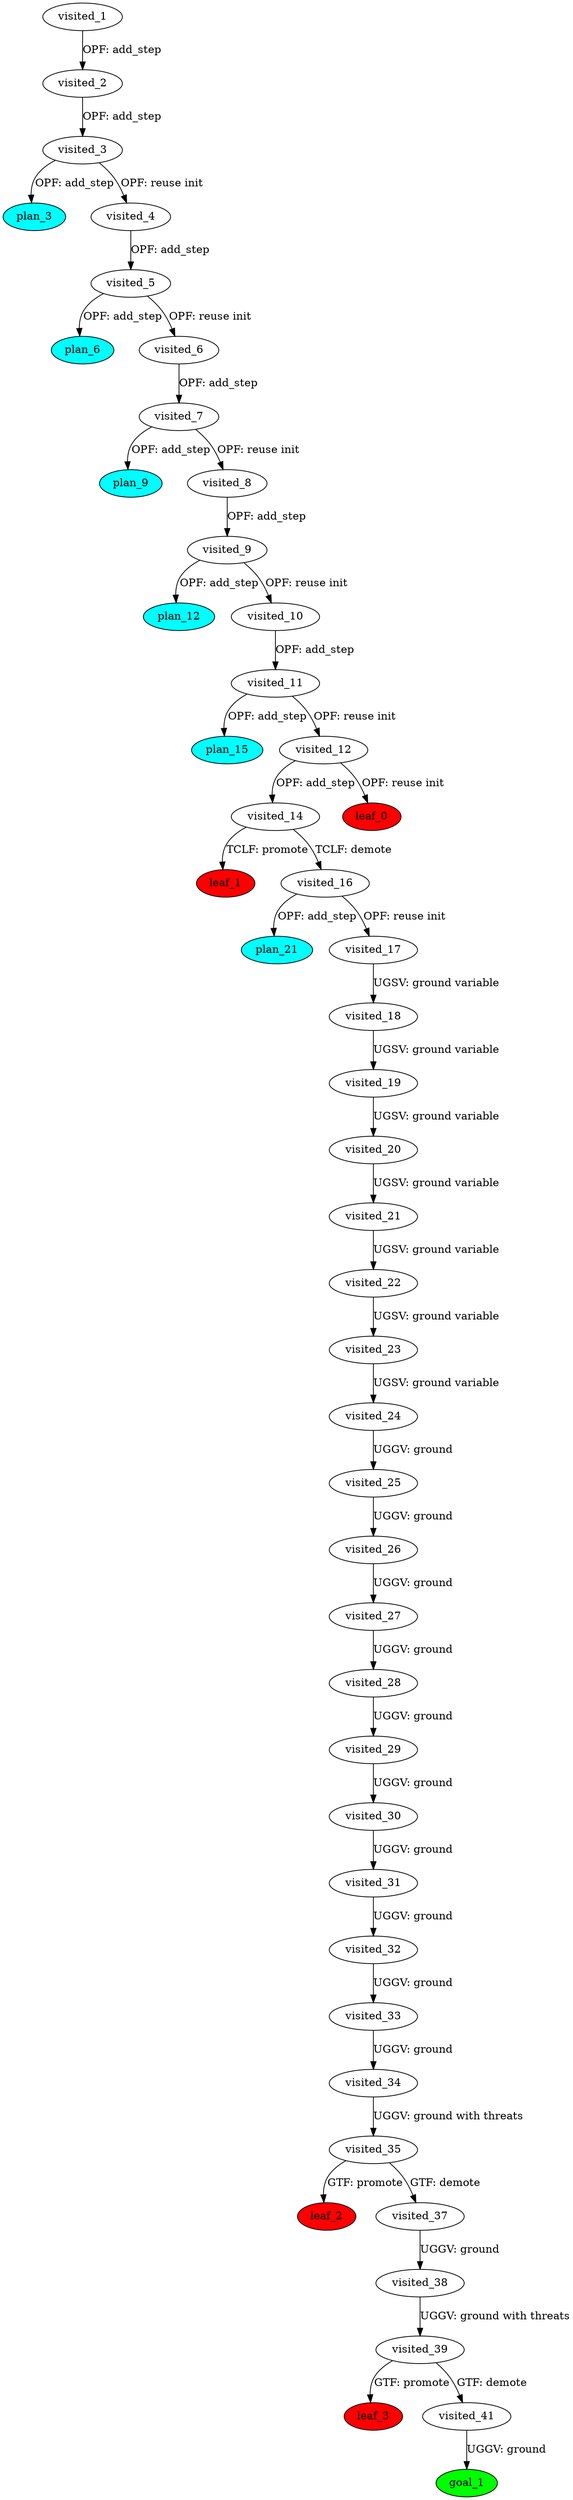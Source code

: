 digraph {
	"c994391e-1a9c-f4c5-a1d1-185c96832dba" [label=plan_0 fillcolor=cyan style=filled]
	"c994391e-1a9c-f4c5-a1d1-185c96832dba" [label=visited_1 fillcolor=white style=filled]
	"0a2b631b-4ec2-8d7d-0e98-c1fa2c04186c" [label=plan_1 fillcolor=cyan style=filled]
	"c994391e-1a9c-f4c5-a1d1-185c96832dba" -> "0a2b631b-4ec2-8d7d-0e98-c1fa2c04186c" [label="OPF: add_step"]
	"0a2b631b-4ec2-8d7d-0e98-c1fa2c04186c" [label=visited_2 fillcolor=white style=filled]
	"564d3fc3-461d-f441-11c0-fb0966620eb5" [label=plan_2 fillcolor=cyan style=filled]
	"0a2b631b-4ec2-8d7d-0e98-c1fa2c04186c" -> "564d3fc3-461d-f441-11c0-fb0966620eb5" [label="OPF: add_step"]
	"564d3fc3-461d-f441-11c0-fb0966620eb5" [label=visited_3 fillcolor=white style=filled]
	"26944510-ffa5-f72a-c37d-895334cfafec" [label=plan_3 fillcolor=cyan style=filled]
	"564d3fc3-461d-f441-11c0-fb0966620eb5" -> "26944510-ffa5-f72a-c37d-895334cfafec" [label="OPF: add_step"]
	"f695ab3e-e1fc-e5a5-7838-ceb383e1d6e1" [label=plan_4 fillcolor=cyan style=filled]
	"564d3fc3-461d-f441-11c0-fb0966620eb5" -> "f695ab3e-e1fc-e5a5-7838-ceb383e1d6e1" [label="OPF: reuse init"]
	"f695ab3e-e1fc-e5a5-7838-ceb383e1d6e1" [label=visited_4 fillcolor=white style=filled]
	"b499f94f-a0d7-346b-c8b5-ad440e8d5cc7" [label=plan_5 fillcolor=cyan style=filled]
	"f695ab3e-e1fc-e5a5-7838-ceb383e1d6e1" -> "b499f94f-a0d7-346b-c8b5-ad440e8d5cc7" [label="OPF: add_step"]
	"b499f94f-a0d7-346b-c8b5-ad440e8d5cc7" [label=visited_5 fillcolor=white style=filled]
	"a07391d0-da02-25c2-6e8e-21c1923e51ef" [label=plan_6 fillcolor=cyan style=filled]
	"b499f94f-a0d7-346b-c8b5-ad440e8d5cc7" -> "a07391d0-da02-25c2-6e8e-21c1923e51ef" [label="OPF: add_step"]
	"a54b820d-9d45-9072-af68-6b0f67247b00" [label=plan_7 fillcolor=cyan style=filled]
	"b499f94f-a0d7-346b-c8b5-ad440e8d5cc7" -> "a54b820d-9d45-9072-af68-6b0f67247b00" [label="OPF: reuse init"]
	"a54b820d-9d45-9072-af68-6b0f67247b00" [label=visited_6 fillcolor=white style=filled]
	"5b8a4369-0524-c21e-6779-8c5b49e0c733" [label=plan_8 fillcolor=cyan style=filled]
	"a54b820d-9d45-9072-af68-6b0f67247b00" -> "5b8a4369-0524-c21e-6779-8c5b49e0c733" [label="OPF: add_step"]
	"5b8a4369-0524-c21e-6779-8c5b49e0c733" [label=visited_7 fillcolor=white style=filled]
	"51ee6023-2f76-aa4e-0c0b-0189ee46e7e0" [label=plan_9 fillcolor=cyan style=filled]
	"5b8a4369-0524-c21e-6779-8c5b49e0c733" -> "51ee6023-2f76-aa4e-0c0b-0189ee46e7e0" [label="OPF: add_step"]
	"e6577b35-7689-8488-4e3a-40e32903092c" [label=plan_10 fillcolor=cyan style=filled]
	"5b8a4369-0524-c21e-6779-8c5b49e0c733" -> "e6577b35-7689-8488-4e3a-40e32903092c" [label="OPF: reuse init"]
	"e6577b35-7689-8488-4e3a-40e32903092c" [label=visited_8 fillcolor=white style=filled]
	"f8c7ca32-6310-1399-e4a6-990b64b5ece2" [label=plan_11 fillcolor=cyan style=filled]
	"e6577b35-7689-8488-4e3a-40e32903092c" -> "f8c7ca32-6310-1399-e4a6-990b64b5ece2" [label="OPF: add_step"]
	"f8c7ca32-6310-1399-e4a6-990b64b5ece2" [label=visited_9 fillcolor=white style=filled]
	"7dd7662a-aac7-c9f8-89ef-88e3d8b7f979" [label=plan_12 fillcolor=cyan style=filled]
	"f8c7ca32-6310-1399-e4a6-990b64b5ece2" -> "7dd7662a-aac7-c9f8-89ef-88e3d8b7f979" [label="OPF: add_step"]
	"d8cdc175-2d71-2b28-1f2c-da258d2a5aca" [label=plan_13 fillcolor=cyan style=filled]
	"f8c7ca32-6310-1399-e4a6-990b64b5ece2" -> "d8cdc175-2d71-2b28-1f2c-da258d2a5aca" [label="OPF: reuse init"]
	"d8cdc175-2d71-2b28-1f2c-da258d2a5aca" [label=visited_10 fillcolor=white style=filled]
	"f6b826e2-66d5-26c8-58d4-195575465329" [label=plan_14 fillcolor=cyan style=filled]
	"d8cdc175-2d71-2b28-1f2c-da258d2a5aca" -> "f6b826e2-66d5-26c8-58d4-195575465329" [label="OPF: add_step"]
	"f6b826e2-66d5-26c8-58d4-195575465329" [label=visited_11 fillcolor=white style=filled]
	"1c607144-4349-33b6-5616-def6068eaa20" [label=plan_15 fillcolor=cyan style=filled]
	"f6b826e2-66d5-26c8-58d4-195575465329" -> "1c607144-4349-33b6-5616-def6068eaa20" [label="OPF: add_step"]
	"b0867987-631a-4327-f1fb-6b7754bfd243" [label=plan_16 fillcolor=cyan style=filled]
	"f6b826e2-66d5-26c8-58d4-195575465329" -> "b0867987-631a-4327-f1fb-6b7754bfd243" [label="OPF: reuse init"]
	"b0867987-631a-4327-f1fb-6b7754bfd243" [label=visited_12 fillcolor=white style=filled]
	"53e84f51-33a0-527c-efee-3ce52339a91b" [label=plan_17 fillcolor=cyan style=filled]
	"b0867987-631a-4327-f1fb-6b7754bfd243" -> "53e84f51-33a0-527c-efee-3ce52339a91b" [label="OPF: add_step"]
	"5f970bf5-033f-2cfd-684d-2236c39cf377" [label=plan_18 fillcolor=cyan style=filled]
	"b0867987-631a-4327-f1fb-6b7754bfd243" -> "5f970bf5-033f-2cfd-684d-2236c39cf377" [label="OPF: reuse init"]
	"5f970bf5-033f-2cfd-684d-2236c39cf377" [label=visited_13 fillcolor=white style=filled]
	"5f970bf5-033f-2cfd-684d-2236c39cf377" [label=leaf_0 fillcolor=red style=filled]
	"53e84f51-33a0-527c-efee-3ce52339a91b" [label=visited_14 fillcolor=white style=filled]
	"a3c327bf-9445-8265-360d-6f1542d33b9d" [label=plan_19 fillcolor=cyan style=filled]
	"53e84f51-33a0-527c-efee-3ce52339a91b" -> "a3c327bf-9445-8265-360d-6f1542d33b9d" [label="TCLF: promote"]
	"15d12089-80ff-aee8-a727-902bf563f9c0" [label=plan_20 fillcolor=cyan style=filled]
	"53e84f51-33a0-527c-efee-3ce52339a91b" -> "15d12089-80ff-aee8-a727-902bf563f9c0" [label="TCLF: demote"]
	"a3c327bf-9445-8265-360d-6f1542d33b9d" [label=visited_15 fillcolor=white style=filled]
	"a3c327bf-9445-8265-360d-6f1542d33b9d" [label=leaf_1 fillcolor=red style=filled]
	"15d12089-80ff-aee8-a727-902bf563f9c0" [label=visited_16 fillcolor=white style=filled]
	"a041dea0-86ca-fcb5-fe95-00ab563df888" [label=plan_21 fillcolor=cyan style=filled]
	"15d12089-80ff-aee8-a727-902bf563f9c0" -> "a041dea0-86ca-fcb5-fe95-00ab563df888" [label="OPF: add_step"]
	"8d4b41f5-7b73-42b2-b6b7-2117d39d7da9" [label=plan_22 fillcolor=cyan style=filled]
	"15d12089-80ff-aee8-a727-902bf563f9c0" -> "8d4b41f5-7b73-42b2-b6b7-2117d39d7da9" [label="OPF: reuse init"]
	"8d4b41f5-7b73-42b2-b6b7-2117d39d7da9" [label=visited_17 fillcolor=white style=filled]
	"fdbcb7e2-5da7-b09f-ebea-b9d7e798054f" [label=plan_23 fillcolor=cyan style=filled]
	"8d4b41f5-7b73-42b2-b6b7-2117d39d7da9" -> "fdbcb7e2-5da7-b09f-ebea-b9d7e798054f" [label="UGSV: ground variable"]
	"fdbcb7e2-5da7-b09f-ebea-b9d7e798054f" [label=visited_18 fillcolor=white style=filled]
	"8d6837f6-c001-0105-acfd-faf14216a82d" [label=plan_24 fillcolor=cyan style=filled]
	"fdbcb7e2-5da7-b09f-ebea-b9d7e798054f" -> "8d6837f6-c001-0105-acfd-faf14216a82d" [label="UGSV: ground variable"]
	"8d6837f6-c001-0105-acfd-faf14216a82d" [label=visited_19 fillcolor=white style=filled]
	"c7f2607f-bd89-2a44-1633-70a0cd9c3446" [label=plan_25 fillcolor=cyan style=filled]
	"8d6837f6-c001-0105-acfd-faf14216a82d" -> "c7f2607f-bd89-2a44-1633-70a0cd9c3446" [label="UGSV: ground variable"]
	"c7f2607f-bd89-2a44-1633-70a0cd9c3446" [label=visited_20 fillcolor=white style=filled]
	"d932961a-a3ab-75f1-c307-afdc637ca94e" [label=plan_26 fillcolor=cyan style=filled]
	"c7f2607f-bd89-2a44-1633-70a0cd9c3446" -> "d932961a-a3ab-75f1-c307-afdc637ca94e" [label="UGSV: ground variable"]
	"d932961a-a3ab-75f1-c307-afdc637ca94e" [label=visited_21 fillcolor=white style=filled]
	"b36ff466-7761-38b6-4861-afa9325c44ec" [label=plan_27 fillcolor=cyan style=filled]
	"d932961a-a3ab-75f1-c307-afdc637ca94e" -> "b36ff466-7761-38b6-4861-afa9325c44ec" [label="UGSV: ground variable"]
	"b36ff466-7761-38b6-4861-afa9325c44ec" [label=visited_22 fillcolor=white style=filled]
	"6e22bbe6-2446-d953-a499-78b84b610af2" [label=plan_28 fillcolor=cyan style=filled]
	"b36ff466-7761-38b6-4861-afa9325c44ec" -> "6e22bbe6-2446-d953-a499-78b84b610af2" [label="UGSV: ground variable"]
	"6e22bbe6-2446-d953-a499-78b84b610af2" [label=visited_23 fillcolor=white style=filled]
	"8c189a26-7736-5110-f15e-574ef14f996b" [label=plan_29 fillcolor=cyan style=filled]
	"6e22bbe6-2446-d953-a499-78b84b610af2" -> "8c189a26-7736-5110-f15e-574ef14f996b" [label="UGSV: ground variable"]
	"8c189a26-7736-5110-f15e-574ef14f996b" [label=visited_24 fillcolor=white style=filled]
	"6f2aa5c5-654e-83f6-cd22-d7b95756df54" [label=plan_30 fillcolor=cyan style=filled]
	"8c189a26-7736-5110-f15e-574ef14f996b" -> "6f2aa5c5-654e-83f6-cd22-d7b95756df54" [label="UGGV: ground"]
	"6f2aa5c5-654e-83f6-cd22-d7b95756df54" [label=visited_25 fillcolor=white style=filled]
	"1084bf4e-ddd9-0589-f7c7-5827bb5a8cb9" [label=plan_31 fillcolor=cyan style=filled]
	"6f2aa5c5-654e-83f6-cd22-d7b95756df54" -> "1084bf4e-ddd9-0589-f7c7-5827bb5a8cb9" [label="UGGV: ground"]
	"1084bf4e-ddd9-0589-f7c7-5827bb5a8cb9" [label=visited_26 fillcolor=white style=filled]
	"eef79fef-543f-32b1-c477-64581be2f303" [label=plan_32 fillcolor=cyan style=filled]
	"1084bf4e-ddd9-0589-f7c7-5827bb5a8cb9" -> "eef79fef-543f-32b1-c477-64581be2f303" [label="UGGV: ground"]
	"eef79fef-543f-32b1-c477-64581be2f303" [label=visited_27 fillcolor=white style=filled]
	"a5291777-8ff0-b740-6621-833559a1f1ab" [label=plan_33 fillcolor=cyan style=filled]
	"eef79fef-543f-32b1-c477-64581be2f303" -> "a5291777-8ff0-b740-6621-833559a1f1ab" [label="UGGV: ground"]
	"a5291777-8ff0-b740-6621-833559a1f1ab" [label=visited_28 fillcolor=white style=filled]
	"eb86ab48-68b8-21b1-e4dc-a9af13be046d" [label=plan_34 fillcolor=cyan style=filled]
	"a5291777-8ff0-b740-6621-833559a1f1ab" -> "eb86ab48-68b8-21b1-e4dc-a9af13be046d" [label="UGGV: ground"]
	"eb86ab48-68b8-21b1-e4dc-a9af13be046d" [label=visited_29 fillcolor=white style=filled]
	"620509d0-fae7-3cbc-98a4-1e4800db9dac" [label=plan_35 fillcolor=cyan style=filled]
	"eb86ab48-68b8-21b1-e4dc-a9af13be046d" -> "620509d0-fae7-3cbc-98a4-1e4800db9dac" [label="UGGV: ground"]
	"620509d0-fae7-3cbc-98a4-1e4800db9dac" [label=visited_30 fillcolor=white style=filled]
	"5ebc56f3-0eba-abc3-abf8-80f24eafe6d2" [label=plan_36 fillcolor=cyan style=filled]
	"620509d0-fae7-3cbc-98a4-1e4800db9dac" -> "5ebc56f3-0eba-abc3-abf8-80f24eafe6d2" [label="UGGV: ground"]
	"5ebc56f3-0eba-abc3-abf8-80f24eafe6d2" [label=visited_31 fillcolor=white style=filled]
	"d96d4d5b-7e4e-d23f-82ea-8e907050f2a7" [label=plan_37 fillcolor=cyan style=filled]
	"5ebc56f3-0eba-abc3-abf8-80f24eafe6d2" -> "d96d4d5b-7e4e-d23f-82ea-8e907050f2a7" [label="UGGV: ground"]
	"d96d4d5b-7e4e-d23f-82ea-8e907050f2a7" [label=visited_32 fillcolor=white style=filled]
	"c32e45fc-0707-e950-6ae2-34b56d84c6b1" [label=plan_38 fillcolor=cyan style=filled]
	"d96d4d5b-7e4e-d23f-82ea-8e907050f2a7" -> "c32e45fc-0707-e950-6ae2-34b56d84c6b1" [label="UGGV: ground"]
	"c32e45fc-0707-e950-6ae2-34b56d84c6b1" [label=visited_33 fillcolor=white style=filled]
	"137de048-f8ce-ea46-bb67-3f53c5e2e469" [label=plan_39 fillcolor=cyan style=filled]
	"c32e45fc-0707-e950-6ae2-34b56d84c6b1" -> "137de048-f8ce-ea46-bb67-3f53c5e2e469" [label="UGGV: ground"]
	"137de048-f8ce-ea46-bb67-3f53c5e2e469" [label=visited_34 fillcolor=white style=filled]
	"618017cd-9f6c-9433-f33e-fe2dad121c67" [label=plan_40 fillcolor=cyan style=filled]
	"137de048-f8ce-ea46-bb67-3f53c5e2e469" -> "618017cd-9f6c-9433-f33e-fe2dad121c67" [label="UGGV: ground with threats"]
	"618017cd-9f6c-9433-f33e-fe2dad121c67" [label=visited_35 fillcolor=white style=filled]
	"db4f2cd5-ddab-e68c-188e-d4d7da6d5bb2" [label=plan_41 fillcolor=cyan style=filled]
	"618017cd-9f6c-9433-f33e-fe2dad121c67" -> "db4f2cd5-ddab-e68c-188e-d4d7da6d5bb2" [label="GTF: promote"]
	"78981fb9-a0db-af9f-bfbe-6c2048c5a974" [label=plan_42 fillcolor=cyan style=filled]
	"618017cd-9f6c-9433-f33e-fe2dad121c67" -> "78981fb9-a0db-af9f-bfbe-6c2048c5a974" [label="GTF: demote"]
	"db4f2cd5-ddab-e68c-188e-d4d7da6d5bb2" [label=visited_36 fillcolor=white style=filled]
	"db4f2cd5-ddab-e68c-188e-d4d7da6d5bb2" [label=leaf_2 fillcolor=red style=filled]
	"78981fb9-a0db-af9f-bfbe-6c2048c5a974" [label=visited_37 fillcolor=white style=filled]
	"4ad86151-73d5-578d-045d-47433a3ed132" [label=plan_43 fillcolor=cyan style=filled]
	"78981fb9-a0db-af9f-bfbe-6c2048c5a974" -> "4ad86151-73d5-578d-045d-47433a3ed132" [label="UGGV: ground"]
	"4ad86151-73d5-578d-045d-47433a3ed132" [label=visited_38 fillcolor=white style=filled]
	"7f7e2d3b-993b-7d75-74d6-1a8126413a68" [label=plan_44 fillcolor=cyan style=filled]
	"4ad86151-73d5-578d-045d-47433a3ed132" -> "7f7e2d3b-993b-7d75-74d6-1a8126413a68" [label="UGGV: ground with threats"]
	"7f7e2d3b-993b-7d75-74d6-1a8126413a68" [label=visited_39 fillcolor=white style=filled]
	"2243e46c-b32a-74c3-b66f-200dbb0f5aea" [label=plan_45 fillcolor=cyan style=filled]
	"7f7e2d3b-993b-7d75-74d6-1a8126413a68" -> "2243e46c-b32a-74c3-b66f-200dbb0f5aea" [label="GTF: promote"]
	"7f0868cf-e70a-8a3c-f631-39b8f1e0a4dd" [label=plan_46 fillcolor=cyan style=filled]
	"7f7e2d3b-993b-7d75-74d6-1a8126413a68" -> "7f0868cf-e70a-8a3c-f631-39b8f1e0a4dd" [label="GTF: demote"]
	"2243e46c-b32a-74c3-b66f-200dbb0f5aea" [label=visited_40 fillcolor=white style=filled]
	"2243e46c-b32a-74c3-b66f-200dbb0f5aea" [label=leaf_3 fillcolor=red style=filled]
	"7f0868cf-e70a-8a3c-f631-39b8f1e0a4dd" [label=visited_41 fillcolor=white style=filled]
	"d2e3903d-1ca0-b929-0335-16da33caca35" [label=plan_47 fillcolor=cyan style=filled]
	"7f0868cf-e70a-8a3c-f631-39b8f1e0a4dd" -> "d2e3903d-1ca0-b929-0335-16da33caca35" [label="UGGV: ground"]
	"d2e3903d-1ca0-b929-0335-16da33caca35" [label=visited_42 fillcolor=white style=filled]
	"d2e3903d-1ca0-b929-0335-16da33caca35" [label=goal_1 fillcolor=green style=filled]
}
